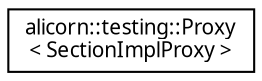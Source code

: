 digraph "Иерархия классов. Графический вид."
{
 // INTERACTIVE_SVG=YES
  edge [fontname="Verdana",fontsize="10",labelfontname="Verdana",labelfontsize="10"];
  node [fontname="Verdana",fontsize="10",shape=record];
  rankdir="LR";
  Node1 [label="alicorn::testing::Proxy\l\< SectionImplProxy \>",height=0.2,width=0.4,color="black", fillcolor="white", style="filled",URL="$a00122.html"];
}
